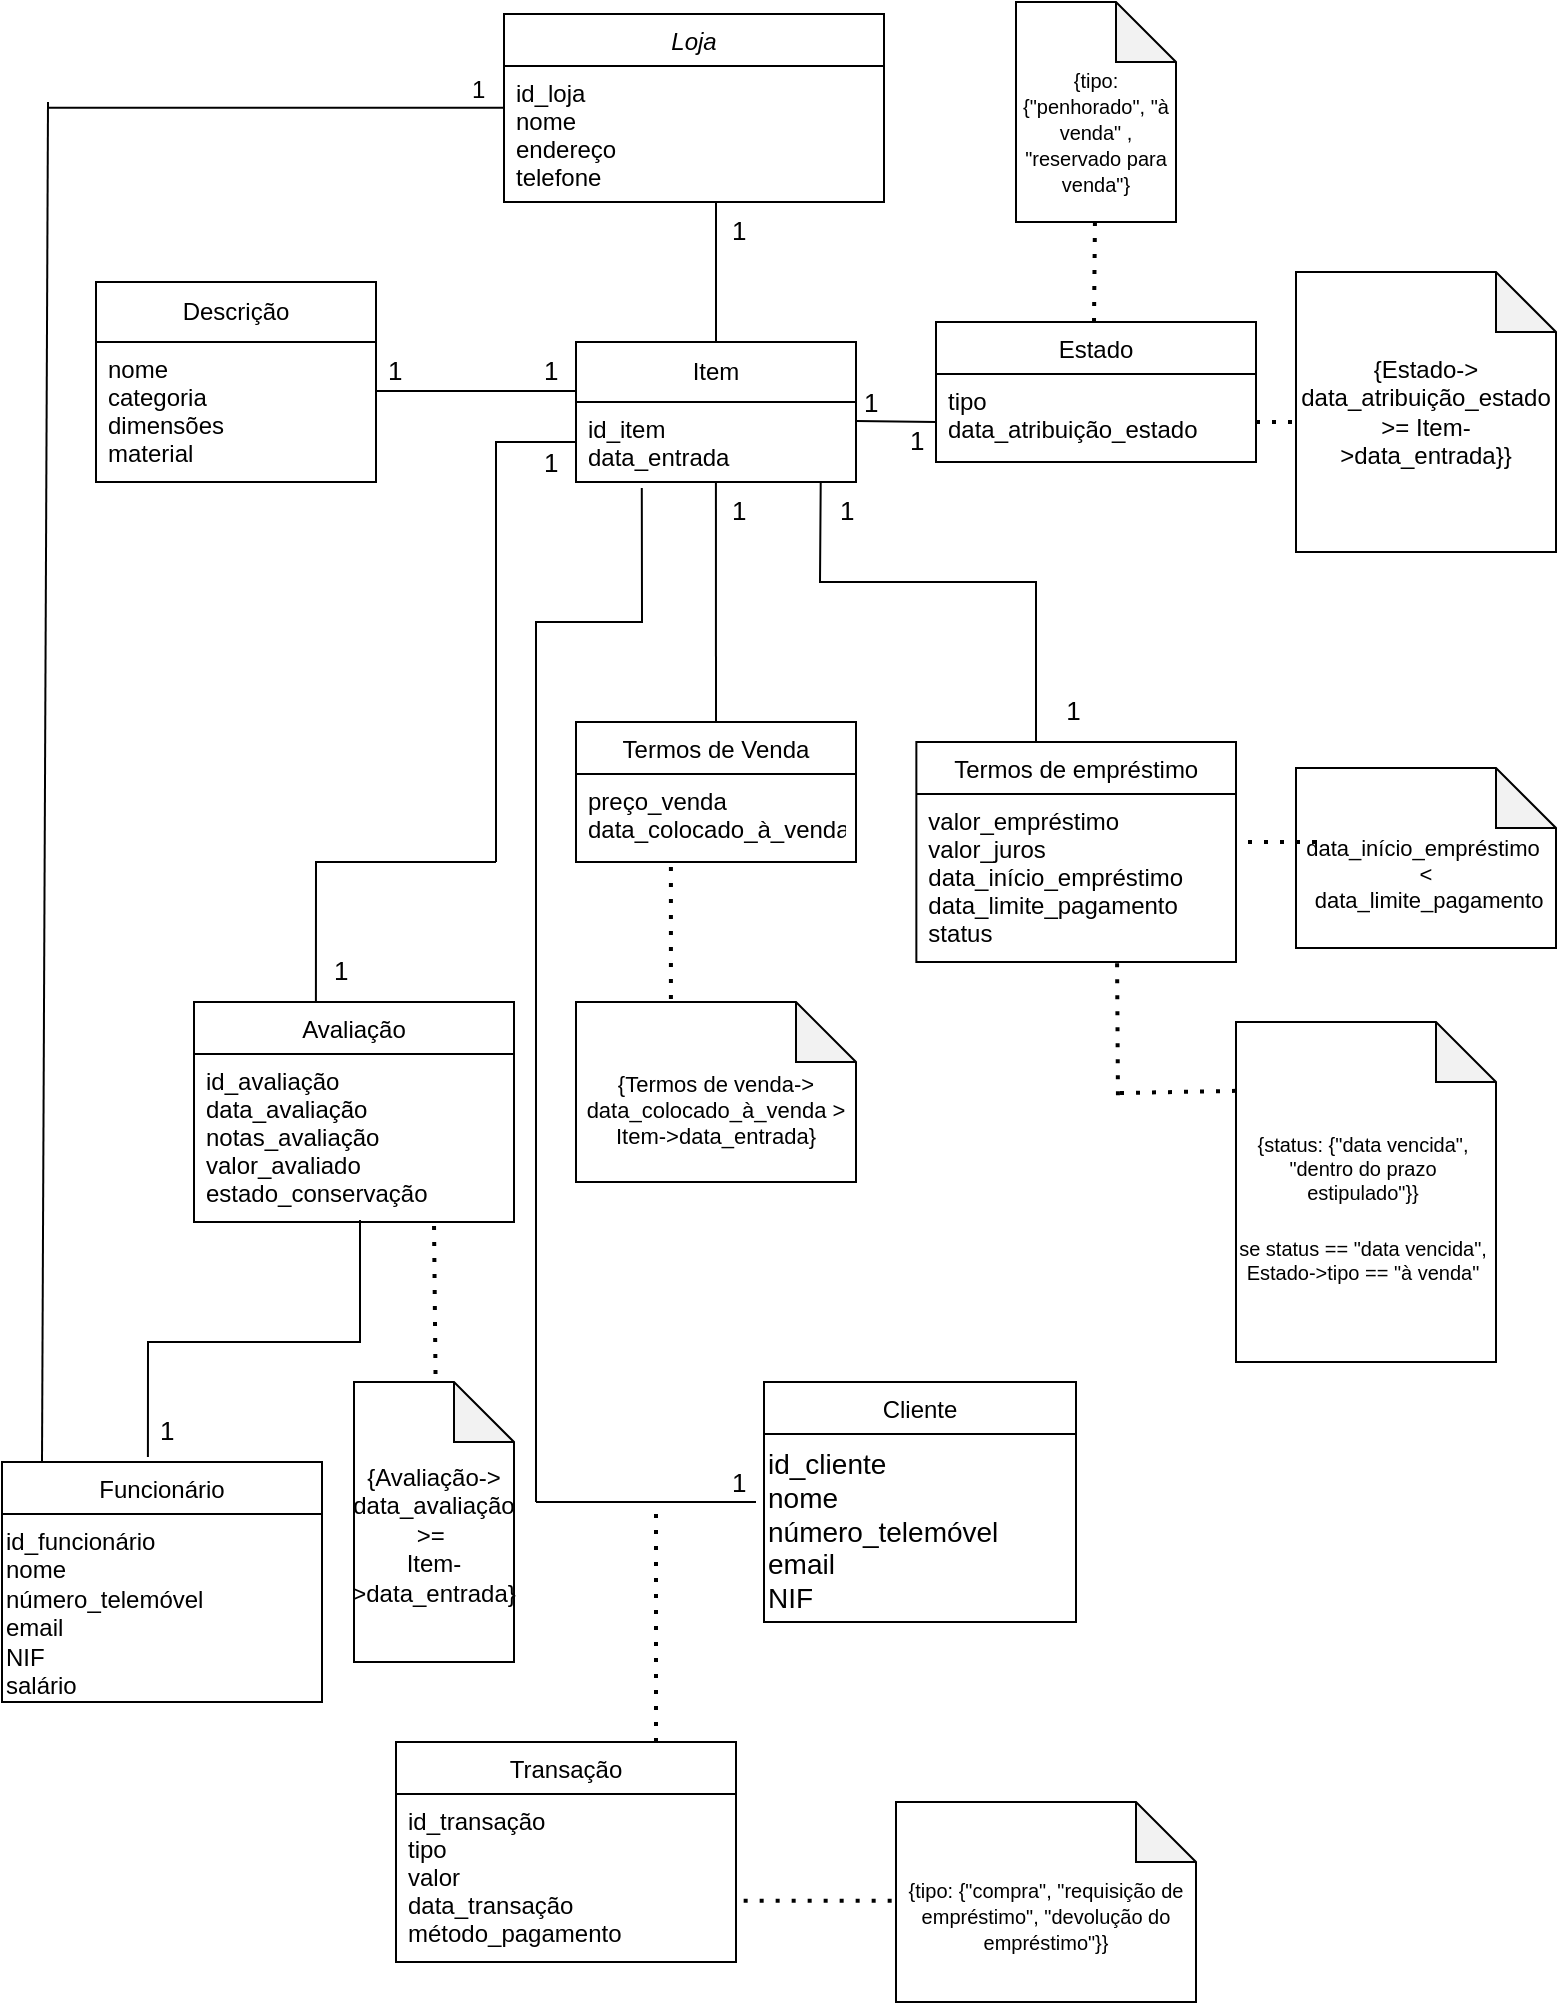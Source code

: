 <mxfile version="24.8.0">
  <diagram id="C5RBs43oDa-KdzZeNtuy" name="Page-1">
    <mxGraphModel dx="1436" dy="837" grid="1" gridSize="10" guides="1" tooltips="1" connect="1" arrows="1" fold="1" page="1" pageScale="1" pageWidth="827" pageHeight="1169" math="0" shadow="0">
      <root>
        <mxCell id="WIyWlLk6GJQsqaUBKTNV-0" />
        <mxCell id="WIyWlLk6GJQsqaUBKTNV-1" parent="WIyWlLk6GJQsqaUBKTNV-0" />
        <mxCell id="BK3RTOM4ylX85SdspDBA-17" value="&lt;div style=&quot;font-size: 11px; margin-top: 16px;&quot;&gt;&lt;font style=&quot;font-size: 11px;&quot;&gt;data_início_empréstimo&amp;nbsp;&lt;/font&gt;&lt;/div&gt;&lt;div style=&quot;font-size: 11px;&quot;&gt;&lt;font style=&quot;font-size: 11px;&quot;&gt;&amp;lt;&lt;/font&gt;&lt;/div&gt;&lt;div style=&quot;font-size: 11px;&quot;&gt;&lt;font style=&quot;font-size: 11px;&quot;&gt;&amp;nbsp;data_limite_pagamento&lt;/font&gt;&lt;/div&gt;" style="shape=note;whiteSpace=wrap;html=1;backgroundOutline=1;darkOpacity=0.05;container=0;" vertex="1" parent="WIyWlLk6GJQsqaUBKTNV-1">
          <mxGeometry x="674" y="443" width="130" height="90" as="geometry" />
        </mxCell>
        <mxCell id="ibe0FgVLeVuCVKN4VXd9-33" value="Funcionário" style="swimlane;fontStyle=0;align=center;verticalAlign=top;childLayout=stackLayout;horizontal=1;startSize=26;horizontalStack=0;resizeParent=1;resizeLast=0;collapsible=1;marginBottom=0;rounded=0;shadow=0;strokeWidth=1;container=0;" parent="WIyWlLk6GJQsqaUBKTNV-1" vertex="1">
          <mxGeometry x="27" y="790" width="160" height="120" as="geometry">
            <mxRectangle x="340" y="380" width="170" height="26" as="alternateBounds" />
          </mxGeometry>
        </mxCell>
        <mxCell id="ibe0FgVLeVuCVKN4VXd9-36" value="&lt;div&gt;id_funcionário&lt;br&gt;&lt;/div&gt;&lt;div&gt;nome&lt;/div&gt;&lt;div&gt;número_telemóvel&lt;/div&gt;&lt;div&gt;email&lt;/div&gt;&lt;div&gt;NIF&lt;/div&gt;&lt;div&gt;salário&lt;/div&gt;" style="text;whiteSpace=wrap;html=1;" parent="WIyWlLk6GJQsqaUBKTNV-1" vertex="1">
          <mxGeometry x="27" y="816" width="160" height="78" as="geometry" />
        </mxCell>
        <mxCell id="zkfFHV4jXpPFQw0GAbJ--0" value="Loja" style="swimlane;fontStyle=2;align=center;verticalAlign=top;childLayout=stackLayout;horizontal=1;startSize=26;horizontalStack=0;resizeParent=1;resizeLast=0;collapsible=1;marginBottom=0;rounded=0;shadow=0;strokeWidth=1;container=0;" parent="WIyWlLk6GJQsqaUBKTNV-1" vertex="1">
          <mxGeometry x="278" y="66" width="190" height="94" as="geometry">
            <mxRectangle x="230" y="140" width="160" height="26" as="alternateBounds" />
          </mxGeometry>
        </mxCell>
        <mxCell id="ibe0FgVLeVuCVKN4VXd9-4" value="id_loja&#xa;nome&#xa;endereço&#xa;telefone&#xa;" style="text;align=left;verticalAlign=top;spacingLeft=4;spacingRight=4;overflow=hidden;rotatable=0;points=[[0,0.5],[1,0.5]];portConstraint=eastwest;container=0;" parent="zkfFHV4jXpPFQw0GAbJ--0" vertex="1">
          <mxGeometry y="26" width="190" height="64" as="geometry" />
        </mxCell>
        <mxCell id="zkfFHV4jXpPFQw0GAbJ--13" value="Estado" style="swimlane;fontStyle=0;align=center;verticalAlign=top;childLayout=stackLayout;horizontal=1;startSize=26;horizontalStack=0;resizeParent=1;resizeLast=0;collapsible=1;marginBottom=0;rounded=0;shadow=0;strokeWidth=1;container=0;" parent="WIyWlLk6GJQsqaUBKTNV-1" vertex="1">
          <mxGeometry x="494" y="220" width="160" height="70" as="geometry">
            <mxRectangle x="340" y="380" width="170" height="26" as="alternateBounds" />
          </mxGeometry>
        </mxCell>
        <mxCell id="87SshtayELK0KyAv6o-h-5" value="Item" style="swimlane;fontStyle=0;childLayout=stackLayout;horizontal=1;startSize=30;horizontalStack=0;resizeParent=1;resizeParentMax=0;resizeLast=0;collapsible=1;marginBottom=0;whiteSpace=wrap;html=1;container=0;" parent="WIyWlLk6GJQsqaUBKTNV-1" vertex="1">
          <mxGeometry x="314" y="230" width="140" height="70" as="geometry" />
        </mxCell>
        <mxCell id="87SshtayELK0KyAv6o-h-9" value="" style="endArrow=none;html=1;rounded=0;" parent="WIyWlLk6GJQsqaUBKTNV-1" edge="1">
          <mxGeometry width="50" height="50" relative="1" as="geometry">
            <mxPoint x="314" y="254.47" as="sourcePoint" />
            <mxPoint x="214" y="254.47" as="targetPoint" />
            <Array as="points">
              <mxPoint x="284" y="254.47" />
            </Array>
          </mxGeometry>
        </mxCell>
        <mxCell id="87SshtayELK0KyAv6o-h-20" value="Avaliação" style="swimlane;fontStyle=0;align=center;verticalAlign=top;childLayout=stackLayout;horizontal=1;startSize=26;horizontalStack=0;resizeParent=1;resizeLast=0;collapsible=1;marginBottom=0;rounded=0;shadow=0;strokeWidth=1;container=0;" parent="WIyWlLk6GJQsqaUBKTNV-1" vertex="1">
          <mxGeometry x="123" y="560" width="160" height="110" as="geometry">
            <mxRectangle x="340" y="380" width="170" height="26" as="alternateBounds" />
          </mxGeometry>
        </mxCell>
        <mxCell id="87SshtayELK0KyAv6o-h-29" value="Termos de empréstimo" style="swimlane;fontStyle=0;align=center;verticalAlign=top;childLayout=stackLayout;horizontal=1;startSize=26;horizontalStack=0;resizeParent=1;resizeLast=0;collapsible=1;marginBottom=0;rounded=0;shadow=0;strokeWidth=1;container=0;" parent="WIyWlLk6GJQsqaUBKTNV-1" vertex="1">
          <mxGeometry x="484.18" y="430" width="159.82" height="110" as="geometry">
            <mxRectangle x="340" y="380" width="170" height="26" as="alternateBounds" />
          </mxGeometry>
        </mxCell>
        <mxCell id="87SshtayELK0KyAv6o-h-36" value="Cliente" style="swimlane;fontStyle=0;align=center;verticalAlign=top;childLayout=stackLayout;horizontal=1;startSize=26;horizontalStack=0;resizeParent=1;resizeLast=0;collapsible=1;marginBottom=0;rounded=0;shadow=0;strokeWidth=1;container=0;" parent="WIyWlLk6GJQsqaUBKTNV-1" vertex="1">
          <mxGeometry x="408" y="750" width="156" height="120" as="geometry">
            <mxRectangle x="340" y="380" width="170" height="26" as="alternateBounds" />
          </mxGeometry>
        </mxCell>
        <mxCell id="ibe0FgVLeVuCVKN4VXd9-24" value="&lt;div align=&quot;justify&quot; style=&quot;font-size: 14px; line-height: 120%;&quot;&gt;&lt;font style=&quot;font-size: 14px;&quot;&gt;id_cliente&lt;br&gt;&lt;/font&gt;&lt;/div&gt;&lt;div style=&quot;font-size: 14px; line-height: 120%;&quot; align=&quot;justify&quot;&gt;&lt;font style=&quot;font-size: 14px;&quot;&gt;nome&lt;/font&gt;&lt;/div&gt;&lt;div style=&quot;font-size: 14px; line-height: 120%;&quot; align=&quot;justify&quot;&gt;&lt;font style=&quot;font-size: 14px;&quot;&gt;número_telemóvel&lt;/font&gt;&lt;/div&gt;&lt;div style=&quot;font-size: 14px; line-height: 120%;&quot; align=&quot;justify&quot;&gt;&lt;font style=&quot;font-size: 14px;&quot;&gt;email&lt;/font&gt;&lt;/div&gt;&lt;div align=&quot;justify&quot; style=&quot;font-size: 14px; line-height: 120%;&quot;&gt;&lt;font style=&quot;font-size: 14px;&quot;&gt;NIF&lt;br&gt;&lt;/font&gt;&lt;/div&gt;" style="text;whiteSpace=wrap;html=1;container=0;" parent="87SshtayELK0KyAv6o-h-36" vertex="1">
          <mxGeometry y="26" width="156" height="74" as="geometry" />
        </mxCell>
        <mxCell id="87SshtayELK0KyAv6o-h-39" value="Transação" style="swimlane;fontStyle=0;align=center;verticalAlign=top;childLayout=stackLayout;horizontal=1;startSize=26;horizontalStack=0;resizeParent=1;resizeLast=0;collapsible=1;marginBottom=0;rounded=0;shadow=0;strokeWidth=1;container=0;" parent="WIyWlLk6GJQsqaUBKTNV-1" vertex="1">
          <mxGeometry x="224" y="930" width="170" height="110" as="geometry">
            <mxRectangle x="340" y="380" width="170" height="26" as="alternateBounds" />
          </mxGeometry>
        </mxCell>
        <mxCell id="ibe0FgVLeVuCVKN4VXd9-22" value="id_transação&#xa;tipo&#xa;valor&#xa;data_transação&#xa;método_pagamento&#xa;" style="text;align=left;verticalAlign=top;spacingLeft=4;spacingRight=4;overflow=hidden;rotatable=0;points=[[0,0.5],[1,0.5]];portConstraint=eastwest;fontStyle=0;container=0;" parent="87SshtayELK0KyAv6o-h-39" vertex="1">
          <mxGeometry y="26" width="170" height="84" as="geometry" />
        </mxCell>
        <mxCell id="87SshtayELK0KyAv6o-h-41" value="Descrição" style="swimlane;fontStyle=0;childLayout=stackLayout;horizontal=1;startSize=30;horizontalStack=0;resizeParent=1;resizeParentMax=0;resizeLast=0;collapsible=1;marginBottom=0;whiteSpace=wrap;html=1;container=0;" parent="WIyWlLk6GJQsqaUBKTNV-1" vertex="1">
          <mxGeometry x="74" y="200" width="140" height="100" as="geometry" />
        </mxCell>
        <mxCell id="87SshtayELK0KyAv6o-h-27" value="Termos de Venda" style="swimlane;fontStyle=0;align=center;verticalAlign=top;childLayout=stackLayout;horizontal=1;startSize=26;horizontalStack=0;resizeParent=1;resizeLast=0;collapsible=1;marginBottom=0;rounded=0;shadow=0;strokeWidth=1;container=0;" parent="WIyWlLk6GJQsqaUBKTNV-1" vertex="1">
          <mxGeometry x="314" y="420" width="140" height="70" as="geometry">
            <mxRectangle x="340" y="380" width="170" height="26" as="alternateBounds" />
          </mxGeometry>
        </mxCell>
        <mxCell id="ibe0FgVLeVuCVKN4VXd9-29" value="" style="endArrow=none;html=1;rounded=0;entryX=0.663;entryY=0.984;entryDx=0;entryDy=0;entryPerimeter=0;exitX=0.5;exitY=0;exitDx=0;exitDy=0;" parent="WIyWlLk6GJQsqaUBKTNV-1" source="87SshtayELK0KyAv6o-h-27" edge="1">
          <mxGeometry width="50" height="50" relative="1" as="geometry">
            <mxPoint x="383.47" y="410" as="sourcePoint" />
            <mxPoint x="383.96" y="299.996" as="targetPoint" />
          </mxGeometry>
        </mxCell>
        <mxCell id="ibe0FgVLeVuCVKN4VXd9-31" value="" style="endArrow=none;html=1;rounded=0;exitX=0.381;exitY=0;exitDx=0;exitDy=0;exitPerimeter=0;" parent="WIyWlLk6GJQsqaUBKTNV-1" source="87SshtayELK0KyAv6o-h-20" edge="1">
          <mxGeometry width="50" height="50" relative="1" as="geometry">
            <mxPoint x="154" y="510" as="sourcePoint" />
            <mxPoint x="274" y="490" as="targetPoint" />
            <Array as="points">
              <mxPoint x="184" y="490" />
            </Array>
          </mxGeometry>
        </mxCell>
        <mxCell id="ibe0FgVLeVuCVKN4VXd9-32" value="" style="endArrow=none;html=1;rounded=0;" parent="WIyWlLk6GJQsqaUBKTNV-1" edge="1">
          <mxGeometry width="50" height="50" relative="1" as="geometry">
            <mxPoint x="404" y="810" as="sourcePoint" />
            <mxPoint x="294" y="810" as="targetPoint" />
            <Array as="points" />
          </mxGeometry>
        </mxCell>
        <mxCell id="kfRFtVWWlGpXpjC6ZaTj-0" value="" style="endArrow=none;html=1;rounded=0;entryX=0.235;entryY=1.075;entryDx=0;entryDy=0;entryPerimeter=0;" parent="WIyWlLk6GJQsqaUBKTNV-1" edge="1" target="ibe0FgVLeVuCVKN4VXd9-11">
          <mxGeometry width="50" height="50" relative="1" as="geometry">
            <mxPoint x="294" y="810" as="sourcePoint" />
            <mxPoint x="354" y="370" as="targetPoint" />
            <Array as="points">
              <mxPoint x="294" y="370" />
              <mxPoint x="347" y="370" />
            </Array>
          </mxGeometry>
        </mxCell>
        <mxCell id="kfRFtVWWlGpXpjC6ZaTj-4" value="" style="endArrow=none;html=1;rounded=0;exitX=0.456;exitY=-0.021;exitDx=0;exitDy=0;exitPerimeter=0;" parent="WIyWlLk6GJQsqaUBKTNV-1" source="ibe0FgVLeVuCVKN4VXd9-33" edge="1">
          <mxGeometry width="50" height="50" relative="1" as="geometry">
            <mxPoint x="424" y="690" as="sourcePoint" />
            <mxPoint x="206" y="669" as="targetPoint" />
            <Array as="points">
              <mxPoint x="100" y="730" />
              <mxPoint x="184" y="730" />
              <mxPoint x="206" y="730" />
            </Array>
          </mxGeometry>
        </mxCell>
        <mxCell id="BK3RTOM4ylX85SdspDBA-0" value="" style="endArrow=none;html=1;rounded=0;exitX=0.125;exitY=0;exitDx=0;exitDy=0;exitPerimeter=0;" edge="1" parent="WIyWlLk6GJQsqaUBKTNV-1" source="ibe0FgVLeVuCVKN4VXd9-33">
          <mxGeometry width="50" height="50" relative="1" as="geometry">
            <mxPoint x="34" y="750" as="sourcePoint" />
            <mxPoint x="50" y="110" as="targetPoint" />
          </mxGeometry>
        </mxCell>
        <mxCell id="BK3RTOM4ylX85SdspDBA-16" value="" style="endArrow=none;html=1;rounded=0;" edge="1" parent="WIyWlLk6GJQsqaUBKTNV-1">
          <mxGeometry width="50" height="50" relative="1" as="geometry">
            <mxPoint x="50" y="112.86" as="sourcePoint" />
            <mxPoint x="278" y="112.86" as="targetPoint" />
          </mxGeometry>
        </mxCell>
        <mxCell id="BK3RTOM4ylX85SdspDBA-22" value="" style="endArrow=none;dashed=1;html=1;dashPattern=1 3;strokeWidth=2;rounded=0;" edge="1" parent="WIyWlLk6GJQsqaUBKTNV-1">
          <mxGeometry width="50" height="50" relative="1" as="geometry">
            <mxPoint x="684" y="480" as="sourcePoint" />
            <mxPoint x="644" y="480" as="targetPoint" />
          </mxGeometry>
        </mxCell>
        <mxCell id="BK3RTOM4ylX85SdspDBA-24" value="&lt;div style=&quot;font-size: 10px; padding-right: 3px; margin-bottom: 0px; margin-top: 16px;&quot; align=&quot;center&quot;&gt;&lt;font style=&quot;font-size: 10px;&quot;&gt;{status: {&quot;data vencida&quot;, &quot;dentro do prazo estipulado&quot;}}&lt;/font&gt;&lt;/div&gt;&lt;div style=&quot;font-size: 10px; padding-right: 3px; margin-bottom: 0px; margin-top: 16px;&quot; align=&quot;center&quot;&gt;&lt;font style=&quot;font-size: 10px;&quot;&gt;se status == &quot;data vencida&quot;, Estado-&amp;gt;tipo == &quot;à venda&quot;&lt;br&gt;&lt;/font&gt;&lt;/div&gt;" style="shape=note;whiteSpace=wrap;html=1;backgroundOutline=1;darkOpacity=0.05;align=center;container=0;" vertex="1" parent="WIyWlLk6GJQsqaUBKTNV-1">
          <mxGeometry x="644" y="570" width="130" height="170" as="geometry" />
        </mxCell>
        <mxCell id="BK3RTOM4ylX85SdspDBA-26" value="&lt;p style=&quot;line-height: 110%; margin-top: 30px; padding-right: 0px;&quot;&gt;&lt;font style=&quot;font-size: 10px;&quot;&gt;{tipo: {&quot;compra&quot;, &quot;requisição de empréstimo&quot;, &quot;devolução do empréstimo&quot;}}&lt;/font&gt;&lt;/p&gt;" style="shape=note;whiteSpace=wrap;html=1;backgroundOutline=1;darkOpacity=0.05;spacingBottom=4;labelBorderColor=none;container=0;" vertex="1" parent="WIyWlLk6GJQsqaUBKTNV-1">
          <mxGeometry x="474" y="960" width="150" height="100" as="geometry" />
        </mxCell>
        <mxCell id="BK3RTOM4ylX85SdspDBA-27" value="" style="endArrow=none;dashed=1;html=1;dashPattern=1 3;strokeWidth=2;rounded=0;" edge="1" parent="WIyWlLk6GJQsqaUBKTNV-1" target="BK3RTOM4ylX85SdspDBA-28">
          <mxGeometry width="50" height="50" relative="1" as="geometry">
            <mxPoint x="573" y="220" as="sourcePoint" />
            <mxPoint x="573" y="300" as="targetPoint" />
          </mxGeometry>
        </mxCell>
        <mxCell id="BK3RTOM4ylX85SdspDBA-28" value="&lt;div style=&quot;font-size: 11px; margin-top: 20px;&quot;&gt;&lt;font style=&quot;font-size: 10px;&quot;&gt;{tipo: {&quot;penhorado&quot;, &quot;à venda&quot; , &quot;reservado para venda&quot;}&lt;/font&gt;&lt;/div&gt;" style="shape=note;whiteSpace=wrap;html=1;backgroundOutline=1;darkOpacity=0.05;container=0;" vertex="1" parent="WIyWlLk6GJQsqaUBKTNV-1">
          <mxGeometry x="534" y="60" width="80" height="110" as="geometry" />
        </mxCell>
        <mxCell id="BK3RTOM4ylX85SdspDBA-30" value="&lt;p style=&quot;line-height: 110%; margin-top: 30px;&quot;&gt;&lt;font style=&quot;font-size: 11px;&quot;&gt;{Termos de venda-&amp;gt; data_colocado_à_venda &amp;gt; Item-&amp;gt;data_entrada} &lt;/font&gt;&lt;/p&gt;" style="shape=note;whiteSpace=wrap;html=1;backgroundOutline=1;darkOpacity=0.05;container=0;" vertex="1" parent="WIyWlLk6GJQsqaUBKTNV-1">
          <mxGeometry x="314" y="560" width="140" height="90" as="geometry" />
        </mxCell>
        <mxCell id="BK3RTOM4ylX85SdspDBA-33" value="{Estado-&amp;gt; data_atribuição_estado &amp;gt;= Item-&amp;gt;data_entrada}}" style="shape=note;whiteSpace=wrap;html=1;backgroundOutline=1;darkOpacity=0.05;container=0;" vertex="1" parent="WIyWlLk6GJQsqaUBKTNV-1">
          <mxGeometry x="674" y="195" width="130" height="140" as="geometry" />
        </mxCell>
        <mxCell id="BK3RTOM4ylX85SdspDBA-34" value="" style="endArrow=none;dashed=1;html=1;dashPattern=1 3;strokeWidth=2;rounded=0;entryX=0.75;entryY=1;entryDx=0;entryDy=0;" edge="1" parent="WIyWlLk6GJQsqaUBKTNV-1" target="87SshtayELK0KyAv6o-h-20">
          <mxGeometry width="50" height="50" relative="1" as="geometry">
            <mxPoint x="244" y="770" as="sourcePoint" />
            <mxPoint x="314" y="690" as="targetPoint" />
          </mxGeometry>
        </mxCell>
        <mxCell id="BK3RTOM4ylX85SdspDBA-35" value="&lt;p style=&quot;line-height: 110%;&quot;&gt;&lt;/p&gt;&lt;div style=&quot;margin-top: 25px;&quot;&gt;{Avaliação-&amp;gt; data_avaliação &amp;gt;=&amp;nbsp;&lt;/div&gt;&lt;div&gt;Item-&amp;gt;data_entrada}&lt;/div&gt;&lt;p&gt;&lt;/p&gt;" style="shape=note;whiteSpace=wrap;html=1;backgroundOutline=1;darkOpacity=0.05;container=0;" vertex="1" parent="WIyWlLk6GJQsqaUBKTNV-1">
          <mxGeometry x="203" y="750" width="80" height="140" as="geometry" />
        </mxCell>
        <mxCell id="BK3RTOM4ylX85SdspDBA-40" value="" style="endArrow=none;html=1;rounded=0;exitX=1;exitY=0.5;exitDx=0;exitDy=0;entryX=0;entryY=0.5;entryDx=0;entryDy=0;" edge="1" parent="WIyWlLk6GJQsqaUBKTNV-1" target="ibe0FgVLeVuCVKN4VXd9-6">
          <mxGeometry width="50" height="50" relative="1" as="geometry">
            <mxPoint x="454" y="269.5" as="sourcePoint" />
            <mxPoint x="494" y="270.5" as="targetPoint" />
          </mxGeometry>
        </mxCell>
        <mxCell id="BK3RTOM4ylX85SdspDBA-41" value="" style="endArrow=none;html=1;rounded=0;entryX=0.874;entryY=0.996;entryDx=0;entryDy=0;entryPerimeter=0;" edge="1" parent="WIyWlLk6GJQsqaUBKTNV-1" target="ibe0FgVLeVuCVKN4VXd9-11">
          <mxGeometry width="50" height="50" relative="1" as="geometry">
            <mxPoint x="544" y="430" as="sourcePoint" />
            <mxPoint x="376" y="451" as="targetPoint" />
            <Array as="points">
              <mxPoint x="544" y="350" />
              <mxPoint x="436" y="350" />
            </Array>
          </mxGeometry>
        </mxCell>
        <mxCell id="BK3RTOM4ylX85SdspDBA-42" value="" style="endArrow=none;html=1;rounded=0;entryX=0;entryY=0.5;entryDx=0;entryDy=0;" edge="1" parent="WIyWlLk6GJQsqaUBKTNV-1" target="ibe0FgVLeVuCVKN4VXd9-11">
          <mxGeometry width="50" height="50" relative="1" as="geometry">
            <mxPoint x="274" y="490" as="sourcePoint" />
            <mxPoint x="254" y="280" as="targetPoint" />
            <Array as="points">
              <mxPoint x="274" y="280" />
            </Array>
          </mxGeometry>
        </mxCell>
        <mxCell id="BK3RTOM4ylX85SdspDBA-44" value="" style="endArrow=none;dashed=1;html=1;dashPattern=1 3;strokeWidth=2;rounded=0;exitX=1;exitY=0.5;exitDx=0;exitDy=0;entryX=0;entryY=0.536;entryDx=0;entryDy=0;entryPerimeter=0;" edge="1" parent="WIyWlLk6GJQsqaUBKTNV-1" source="ibe0FgVLeVuCVKN4VXd9-6" target="BK3RTOM4ylX85SdspDBA-33">
          <mxGeometry width="50" height="50" relative="1" as="geometry">
            <mxPoint x="654" y="290" as="sourcePoint" />
            <mxPoint x="678" y="283" as="targetPoint" />
          </mxGeometry>
        </mxCell>
        <mxCell id="ibe0FgVLeVuCVKN4VXd9-2" value="&#xa;" style="text;align=left;verticalAlign=top;spacingLeft=4;spacingRight=4;overflow=hidden;rotatable=0;points=[[0,0.5],[1,0.5]];portConstraint=eastwest;container=0;" parent="WIyWlLk6GJQsqaUBKTNV-1" vertex="1">
          <mxGeometry x="278" y="150" width="196" height="4" as="geometry" />
        </mxCell>
        <mxCell id="ibe0FgVLeVuCVKN4VXd9-6" value="tipo&#xa;data_atribuição_estado" style="text;align=left;verticalAlign=top;spacingLeft=4;spacingRight=4;overflow=hidden;rotatable=0;points=[[0,0.5],[1,0.5]];portConstraint=eastwest;fontStyle=0;container=0;" parent="WIyWlLk6GJQsqaUBKTNV-1" vertex="1">
          <mxGeometry x="494" y="246" width="160" height="48" as="geometry" />
        </mxCell>
        <mxCell id="ibe0FgVLeVuCVKN4VXd9-11" value="id_item&#xa;data_entrada&#xa;" style="text;align=left;verticalAlign=top;spacingLeft=4;spacingRight=4;overflow=hidden;rotatable=0;points=[[0,0.5],[1,0.5]];portConstraint=eastwest;fontStyle=0;container=0;" parent="WIyWlLk6GJQsqaUBKTNV-1" vertex="1">
          <mxGeometry x="314" y="260" width="140" height="40" as="geometry" />
        </mxCell>
        <mxCell id="ibe0FgVLeVuCVKN4VXd9-14" value="id_avaliação&#xa;data_avaliação&#xa;notas_avaliação&#xa;valor_avaliado&#xa;estado_conservação&#xa;&#xa;" style="text;align=left;verticalAlign=top;spacingLeft=4;spacingRight=4;overflow=hidden;rotatable=0;points=[[0,0.5],[1,0.5]];portConstraint=eastwest;fontStyle=0;container=0;" parent="WIyWlLk6GJQsqaUBKTNV-1" vertex="1">
          <mxGeometry x="123" y="586" width="160" height="84" as="geometry" />
        </mxCell>
        <mxCell id="ibe0FgVLeVuCVKN4VXd9-19" value="valor_empréstimo&#xa;valor_juros&#xa;data_início_empréstimo&#xa;data_limite_pagamento&#xa;status&#xa;" style="text;align=left;verticalAlign=top;spacingLeft=4;spacingRight=4;overflow=hidden;rotatable=0;points=[[0,0.5],[1,0.5]];portConstraint=eastwest;fontStyle=0;aspect=fixed;container=0;" parent="WIyWlLk6GJQsqaUBKTNV-1" vertex="1">
          <mxGeometry x="484.18" y="456" width="159.82" height="84" as="geometry" />
        </mxCell>
        <mxCell id="ibe0FgVLeVuCVKN4VXd9-42" value="nome&#xa;categoria&#xa;dimensões&#xa;material&#xa;" style="text;align=left;verticalAlign=top;spacingLeft=4;spacingRight=4;overflow=hidden;rotatable=0;points=[[0,0.5],[1,0.5]];portConstraint=eastwest;fontStyle=0;container=0;" parent="WIyWlLk6GJQsqaUBKTNV-1" vertex="1">
          <mxGeometry x="74" y="230" width="140" height="70" as="geometry" />
        </mxCell>
        <mxCell id="ibe0FgVLeVuCVKN4VXd9-15" value="preço_venda&#xa;data_colocado_à_venda&#xa;" style="text;align=left;verticalAlign=top;spacingLeft=4;spacingRight=4;overflow=hidden;rotatable=0;points=[[0,0.5],[1,0.5]];portConstraint=eastwest;fontStyle=0;container=0;" parent="WIyWlLk6GJQsqaUBKTNV-1" vertex="1">
          <mxGeometry x="314" y="446" width="140" height="44" as="geometry" />
        </mxCell>
        <mxCell id="BK3RTOM4ylX85SdspDBA-46" value="" style="endArrow=none;dashed=1;html=1;dashPattern=1 3;strokeWidth=2;rounded=0;exitX=0.628;exitY=1.007;exitDx=0;exitDy=0;exitPerimeter=0;" edge="1" parent="WIyWlLk6GJQsqaUBKTNV-1" source="ibe0FgVLeVuCVKN4VXd9-19">
          <mxGeometry width="50" height="50" relative="1" as="geometry">
            <mxPoint x="624" y="550" as="sourcePoint" />
            <mxPoint x="585" y="610" as="targetPoint" />
          </mxGeometry>
        </mxCell>
        <mxCell id="BK3RTOM4ylX85SdspDBA-48" value="" style="endArrow=none;dashed=1;html=1;dashPattern=1 3;strokeWidth=2;rounded=0;exitX=0.339;exitY=-0.017;exitDx=0;exitDy=0;exitPerimeter=0;entryX=0.339;entryY=1.023;entryDx=0;entryDy=0;entryPerimeter=0;" edge="1" parent="WIyWlLk6GJQsqaUBKTNV-1" source="BK3RTOM4ylX85SdspDBA-30" target="ibe0FgVLeVuCVKN4VXd9-15">
          <mxGeometry width="50" height="50" relative="1" as="geometry">
            <mxPoint x="204" y="630" as="sourcePoint" />
            <mxPoint x="254" y="580" as="targetPoint" />
          </mxGeometry>
        </mxCell>
        <mxCell id="BK3RTOM4ylX85SdspDBA-52" value="" style="endArrow=none;dashed=1;html=1;dashPattern=1 3;strokeWidth=2;rounded=0;" edge="1" parent="WIyWlLk6GJQsqaUBKTNV-1">
          <mxGeometry width="50" height="50" relative="1" as="geometry">
            <mxPoint x="354" y="930" as="sourcePoint" />
            <mxPoint x="354" y="810" as="targetPoint" />
          </mxGeometry>
        </mxCell>
        <mxCell id="BK3RTOM4ylX85SdspDBA-53" value="" style="endArrow=none;dashed=1;html=1;dashPattern=1 3;strokeWidth=2;rounded=0;exitX=1.008;exitY=0.602;exitDx=0;exitDy=0;exitPerimeter=0;entryX=-0.017;entryY=0.61;entryDx=0;entryDy=0;entryPerimeter=0;" edge="1" parent="WIyWlLk6GJQsqaUBKTNV-1">
          <mxGeometry width="50" height="50" relative="1" as="geometry">
            <mxPoint x="397.83" y="1009.396" as="sourcePoint" />
            <mxPoint x="474.0" y="1009.38" as="targetPoint" />
          </mxGeometry>
        </mxCell>
        <mxCell id="BK3RTOM4ylX85SdspDBA-57" value="" style="endArrow=none;html=1;rounded=0;" edge="1" parent="WIyWlLk6GJQsqaUBKTNV-1">
          <mxGeometry width="50" height="50" relative="1" as="geometry">
            <mxPoint x="384" y="230" as="sourcePoint" />
            <mxPoint x="384" y="160" as="targetPoint" />
          </mxGeometry>
        </mxCell>
        <mxCell id="BK3RTOM4ylX85SdspDBA-61" value="" style="endArrow=none;dashed=1;html=1;dashPattern=1 3;strokeWidth=2;rounded=0;exitX=0.01;exitY=0.197;exitDx=0;exitDy=0;exitPerimeter=0;" edge="1" parent="WIyWlLk6GJQsqaUBKTNV-1">
          <mxGeometry width="50" height="50" relative="1" as="geometry">
            <mxPoint x="644.0" y="604.43" as="sourcePoint" />
            <mxPoint x="582.7" y="605.58" as="targetPoint" />
          </mxGeometry>
        </mxCell>
        <mxCell id="BK3RTOM4ylX85SdspDBA-62" value="1" style="text;align=left;verticalAlign=top;spacingLeft=4;spacingRight=4;overflow=hidden;rotatable=0;points=[[0,0.5],[1,0.5]];portConstraint=eastwest;fontStyle=0;container=0;" vertex="1" parent="WIyWlLk6GJQsqaUBKTNV-1">
          <mxGeometry x="256" y="90" width="22" height="30" as="geometry" />
        </mxCell>
        <mxCell id="BK3RTOM4ylX85SdspDBA-63" value="1" style="text;align=left;verticalAlign=top;spacingLeft=4;spacingRight=4;overflow=hidden;rotatable=0;points=[[0,0.5],[1,0.5]];portConstraint=eastwest;fontStyle=0;container=0;fontSize=13;" vertex="1" parent="WIyWlLk6GJQsqaUBKTNV-1">
          <mxGeometry x="100" y="760" width="22" height="30" as="geometry" />
        </mxCell>
        <mxCell id="BK3RTOM4ylX85SdspDBA-64" value="1" style="text;align=left;verticalAlign=top;spacingLeft=4;spacingRight=4;overflow=hidden;rotatable=0;points=[[0,0.5],[1,0.5]];portConstraint=eastwest;fontStyle=0;container=0;fontSize=13;" vertex="1" parent="WIyWlLk6GJQsqaUBKTNV-1">
          <mxGeometry x="386" y="786" width="22" height="30" as="geometry" />
        </mxCell>
        <mxCell id="BK3RTOM4ylX85SdspDBA-65" value="1" style="text;align=left;verticalAlign=top;spacingLeft=4;spacingRight=4;overflow=hidden;rotatable=0;points=[[0,0.5],[1,0.5]];portConstraint=eastwest;fontStyle=0;container=0;fontSize=13;" vertex="1" parent="WIyWlLk6GJQsqaUBKTNV-1">
          <mxGeometry x="214" y="230" width="22" height="30" as="geometry" />
        </mxCell>
        <mxCell id="BK3RTOM4ylX85SdspDBA-66" value="1" style="text;align=left;verticalAlign=top;spacingLeft=4;spacingRight=4;overflow=hidden;rotatable=0;points=[[0,0.5],[1,0.5]];portConstraint=eastwest;fontStyle=0;container=0;fontSize=13;" vertex="1" parent="WIyWlLk6GJQsqaUBKTNV-1">
          <mxGeometry x="292" y="230" width="22" height="30" as="geometry" />
        </mxCell>
        <mxCell id="BK3RTOM4ylX85SdspDBA-67" value="1" style="text;align=left;verticalAlign=top;spacingLeft=4;spacingRight=4;overflow=hidden;rotatable=0;points=[[0,0.5],[1,0.5]];portConstraint=eastwest;fontStyle=0;container=0;fontSize=13;" vertex="1" parent="WIyWlLk6GJQsqaUBKTNV-1">
          <mxGeometry x="452" y="246" width="22" height="30" as="geometry" />
        </mxCell>
        <mxCell id="BK3RTOM4ylX85SdspDBA-68" value="1" style="text;align=left;verticalAlign=top;spacingLeft=4;spacingRight=4;overflow=hidden;rotatable=0;points=[[0,0.5],[1,0.5]];portConstraint=eastwest;fontStyle=0;container=0;fontSize=13;" vertex="1" parent="WIyWlLk6GJQsqaUBKTNV-1">
          <mxGeometry x="475" y="265" width="22" height="30" as="geometry" />
        </mxCell>
        <mxCell id="BK3RTOM4ylX85SdspDBA-69" value="1" style="text;align=left;verticalAlign=top;spacingLeft=4;spacingRight=4;overflow=hidden;rotatable=0;points=[[0,0.5],[1,0.5]];portConstraint=eastwest;fontStyle=0;container=0;fontSize=13;" vertex="1" parent="WIyWlLk6GJQsqaUBKTNV-1">
          <mxGeometry x="440" y="300" width="22" height="30" as="geometry" />
        </mxCell>
        <mxCell id="BK3RTOM4ylX85SdspDBA-70" value="1" style="text;align=left;verticalAlign=top;spacingLeft=4;spacingRight=4;overflow=hidden;rotatable=0;points=[[0,0.5],[1,0.5]];portConstraint=eastwest;fontStyle=0;container=0;fontSize=13;" vertex="1" parent="WIyWlLk6GJQsqaUBKTNV-1">
          <mxGeometry x="553.09" y="400" width="22" height="30" as="geometry" />
        </mxCell>
        <mxCell id="BK3RTOM4ylX85SdspDBA-71" value="1" style="text;align=left;verticalAlign=top;spacingLeft=4;spacingRight=4;overflow=hidden;rotatable=0;points=[[0,0.5],[1,0.5]];portConstraint=eastwest;fontStyle=0;container=0;fontSize=13;" vertex="1" parent="WIyWlLk6GJQsqaUBKTNV-1">
          <mxGeometry x="386" y="300" width="22" height="30" as="geometry" />
        </mxCell>
        <mxCell id="BK3RTOM4ylX85SdspDBA-73" value="1" style="text;align=left;verticalAlign=top;spacingLeft=4;spacingRight=4;overflow=hidden;rotatable=0;points=[[0,0.5],[1,0.5]];portConstraint=eastwest;fontStyle=0;container=0;fontSize=13;" vertex="1" parent="WIyWlLk6GJQsqaUBKTNV-1">
          <mxGeometry x="386" y="160" width="22" height="30" as="geometry" />
        </mxCell>
        <mxCell id="BK3RTOM4ylX85SdspDBA-74" value="1" style="text;align=left;verticalAlign=top;spacingLeft=4;spacingRight=4;overflow=hidden;rotatable=0;points=[[0,0.5],[1,0.5]];portConstraint=eastwest;fontStyle=0;container=0;fontSize=13;" vertex="1" parent="WIyWlLk6GJQsqaUBKTNV-1">
          <mxGeometry x="187" y="530" width="22" height="30" as="geometry" />
        </mxCell>
        <mxCell id="BK3RTOM4ylX85SdspDBA-75" value="1" style="text;align=left;verticalAlign=top;spacingLeft=4;spacingRight=4;overflow=hidden;rotatable=0;points=[[0,0.5],[1,0.5]];portConstraint=eastwest;fontStyle=0;container=0;fontSize=13;" vertex="1" parent="WIyWlLk6GJQsqaUBKTNV-1">
          <mxGeometry x="292" y="276" width="22" height="30" as="geometry" />
        </mxCell>
        <mxCell id="BK3RTOM4ylX85SdspDBA-83" value="" style="shape=image;html=1;verticalAlign=top;verticalLabelPosition=bottom;labelBackgroundColor=#ffffff;imageAspect=0;aspect=fixed;image=https://cdn1.iconfinder.com/data/icons/bootstrap/16/asterisk-128.png;strokeColor=default;align=center;fontFamily=Helvetica;fontSize=12;fontColor=default;fillColor=default;" vertex="1" parent="WIyWlLk6GJQsqaUBKTNV-1">
          <mxGeometry x="390" y="210" width="10" height="10" as="geometry" />
        </mxCell>
        <mxCell id="BK3RTOM4ylX85SdspDBA-85" value="" style="shape=image;html=1;verticalAlign=top;verticalLabelPosition=bottom;labelBackgroundColor=#ffffff;imageAspect=0;aspect=fixed;image=https://cdn1.iconfinder.com/data/icons/bootstrap/16/asterisk-128.png;strokeColor=default;align=center;fontFamily=Helvetica;fontSize=12;fontColor=default;fillColor=default;" vertex="1" parent="WIyWlLk6GJQsqaUBKTNV-1">
          <mxGeometry x="350" y="306" width="10" height="10" as="geometry" />
        </mxCell>
        <mxCell id="BK3RTOM4ylX85SdspDBA-88" value="" style="shape=image;html=1;verticalAlign=top;verticalLabelPosition=bottom;labelBackgroundColor=#ffffff;imageAspect=0;aspect=fixed;image=https://cdn1.iconfinder.com/data/icons/bootstrap/16/asterisk-128.png;strokeColor=default;align=center;fontFamily=Helvetica;fontSize=12;fontColor=default;fillColor=default;" vertex="1" parent="WIyWlLk6GJQsqaUBKTNV-1">
          <mxGeometry x="193" y="680" width="10" height="10" as="geometry" />
        </mxCell>
        <mxCell id="BK3RTOM4ylX85SdspDBA-90" value="" style="shape=image;html=1;verticalAlign=top;verticalLabelPosition=bottom;labelBackgroundColor=#ffffff;imageAspect=0;aspect=fixed;image=https://cdn1.iconfinder.com/data/icons/bootstrap/16/asterisk-128.png;strokeColor=default;align=center;fontFamily=Helvetica;fontSize=12;fontColor=default;fillColor=default;" vertex="1" parent="WIyWlLk6GJQsqaUBKTNV-1">
          <mxGeometry x="27" y="770" width="10" height="10" as="geometry" />
        </mxCell>
      </root>
    </mxGraphModel>
  </diagram>
</mxfile>
